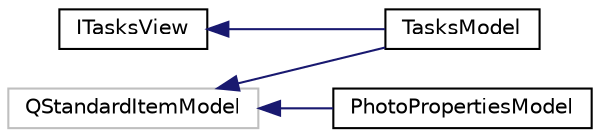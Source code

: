 digraph "Graphical Class Hierarchy"
{
 // LATEX_PDF_SIZE
  edge [fontname="Helvetica",fontsize="10",labelfontname="Helvetica",labelfontsize="10"];
  node [fontname="Helvetica",fontsize="10",shape=record];
  rankdir="LR";
  Node0 [label="ITasksView",height=0.2,width=0.4,color="black", fillcolor="white", style="filled",URL="$struct_i_tasks_view.html",tooltip=" "];
  Node0 -> Node1 [dir="back",color="midnightblue",fontsize="10",style="solid",fontname="Helvetica"];
  Node1 [label="TasksModel",height=0.2,width=0.4,color="black", fillcolor="white", style="filled",URL="$class_tasks_model.html",tooltip=" "];
  Node308 [label="QStandardItemModel",height=0.2,width=0.4,color="grey75", fillcolor="white", style="filled",tooltip=" "];
  Node308 -> Node309 [dir="back",color="midnightblue",fontsize="10",style="solid",fontname="Helvetica"];
  Node309 [label="PhotoPropertiesModel",height=0.2,width=0.4,color="black", fillcolor="white", style="filled",URL="$class_photo_properties_model.html",tooltip=" "];
  Node308 -> Node1 [dir="back",color="midnightblue",fontsize="10",style="solid",fontname="Helvetica"];
}
